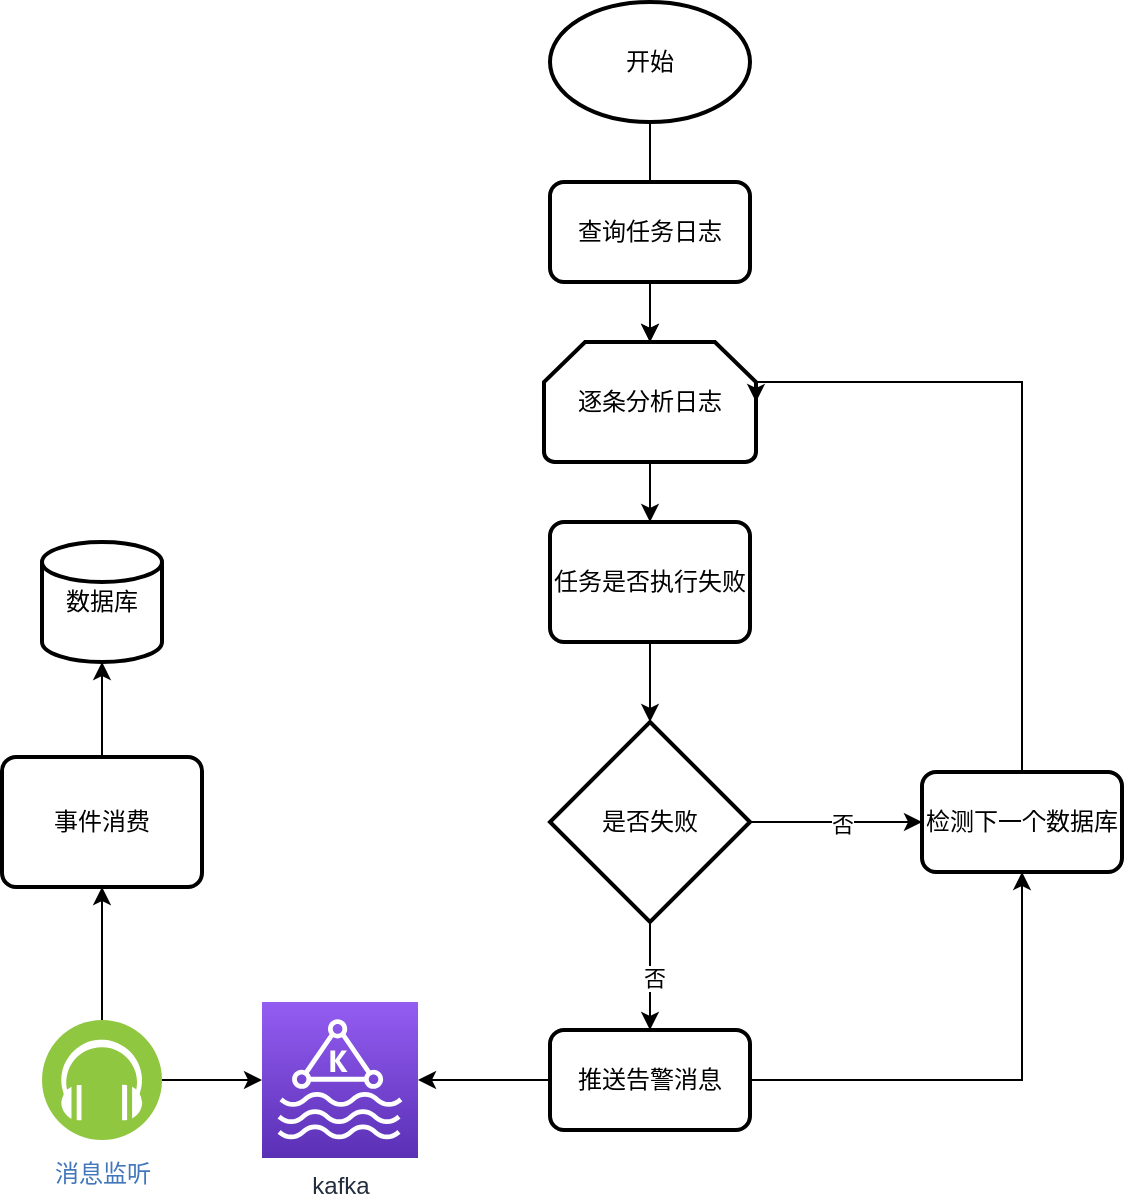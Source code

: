 <mxfile version="21.6.2" type="github">
  <diagram name="第 1 页" id="Oz-CG2tCobwfuHMmZEPt">
    <mxGraphModel dx="1354" dy="635" grid="1" gridSize="10" guides="1" tooltips="1" connect="1" arrows="1" fold="1" page="1" pageScale="1" pageWidth="827" pageHeight="1169" math="0" shadow="0">
      <root>
        <mxCell id="0" />
        <mxCell id="1" parent="0" />
        <mxCell id="PCJ60The2tIbL5omgllY-1" value="" style="edgeStyle=orthogonalEdgeStyle;rounded=0;orthogonalLoop=1;jettySize=auto;html=1;" edge="1" parent="1" source="PCJ60The2tIbL5omgllY-2" target="PCJ60The2tIbL5omgllY-6">
          <mxGeometry relative="1" as="geometry" />
        </mxCell>
        <mxCell id="PCJ60The2tIbL5omgllY-2" value="开始" style="strokeWidth=2;html=1;shape=mxgraph.flowchart.start_1;whiteSpace=wrap;" vertex="1" parent="1">
          <mxGeometry x="364" y="70" width="100" height="60" as="geometry" />
        </mxCell>
        <mxCell id="PCJ60The2tIbL5omgllY-3" value="" style="edgeStyle=orthogonalEdgeStyle;rounded=0;orthogonalLoop=1;jettySize=auto;html=1;" edge="1" parent="1" source="PCJ60The2tIbL5omgllY-4" target="PCJ60The2tIbL5omgllY-6">
          <mxGeometry relative="1" as="geometry" />
        </mxCell>
        <mxCell id="PCJ60The2tIbL5omgllY-4" value="查询任务日志" style="rounded=1;whiteSpace=wrap;html=1;absoluteArcSize=1;arcSize=14;strokeWidth=2;" vertex="1" parent="1">
          <mxGeometry x="364" y="160" width="100" height="50" as="geometry" />
        </mxCell>
        <mxCell id="PCJ60The2tIbL5omgllY-5" value="" style="edgeStyle=orthogonalEdgeStyle;rounded=0;orthogonalLoop=1;jettySize=auto;html=1;" edge="1" parent="1" source="PCJ60The2tIbL5omgllY-6" target="PCJ60The2tIbL5omgllY-8">
          <mxGeometry relative="1" as="geometry" />
        </mxCell>
        <mxCell id="PCJ60The2tIbL5omgllY-6" value="逐条分析日志" style="strokeWidth=2;html=1;shape=mxgraph.flowchart.loop_limit;whiteSpace=wrap;" vertex="1" parent="1">
          <mxGeometry x="361" y="240" width="106" height="60" as="geometry" />
        </mxCell>
        <mxCell id="PCJ60The2tIbL5omgllY-7" value="" style="edgeStyle=orthogonalEdgeStyle;rounded=0;orthogonalLoop=1;jettySize=auto;html=1;" edge="1" parent="1" source="PCJ60The2tIbL5omgllY-8" target="PCJ60The2tIbL5omgllY-12">
          <mxGeometry relative="1" as="geometry" />
        </mxCell>
        <mxCell id="PCJ60The2tIbL5omgllY-8" value="任务是否执行失败" style="rounded=1;whiteSpace=wrap;html=1;absoluteArcSize=1;arcSize=14;strokeWidth=2;" vertex="1" parent="1">
          <mxGeometry x="364" y="330" width="100" height="60" as="geometry" />
        </mxCell>
        <mxCell id="PCJ60The2tIbL5omgllY-9" value="" style="edgeStyle=orthogonalEdgeStyle;rounded=0;orthogonalLoop=1;jettySize=auto;html=1;" edge="1" parent="1" source="PCJ60The2tIbL5omgllY-12" target="PCJ60The2tIbL5omgllY-15">
          <mxGeometry relative="1" as="geometry" />
        </mxCell>
        <mxCell id="PCJ60The2tIbL5omgllY-10" value="否" style="edgeLabel;html=1;align=center;verticalAlign=middle;resizable=0;points=[];" vertex="1" connectable="0" parent="PCJ60The2tIbL5omgllY-9">
          <mxGeometry x="0.034" y="2" relative="1" as="geometry">
            <mxPoint as="offset" />
          </mxGeometry>
        </mxCell>
        <mxCell id="PCJ60The2tIbL5omgllY-11" value="" style="edgeStyle=orthogonalEdgeStyle;rounded=0;orthogonalLoop=1;jettySize=auto;html=1;" edge="1" parent="1" source="PCJ60The2tIbL5omgllY-12" target="PCJ60The2tIbL5omgllY-17">
          <mxGeometry relative="1" as="geometry" />
        </mxCell>
        <mxCell id="PCJ60The2tIbL5omgllY-25" value="否" style="edgeLabel;html=1;align=center;verticalAlign=middle;resizable=0;points=[];" vertex="1" connectable="0" parent="PCJ60The2tIbL5omgllY-11">
          <mxGeometry x="0.062" y="-1" relative="1" as="geometry">
            <mxPoint as="offset" />
          </mxGeometry>
        </mxCell>
        <mxCell id="PCJ60The2tIbL5omgllY-12" value="是否失败" style="strokeWidth=2;html=1;shape=mxgraph.flowchart.decision;whiteSpace=wrap;" vertex="1" parent="1">
          <mxGeometry x="364" y="430" width="100" height="100" as="geometry" />
        </mxCell>
        <mxCell id="PCJ60The2tIbL5omgllY-13" style="edgeStyle=orthogonalEdgeStyle;rounded=0;orthogonalLoop=1;jettySize=auto;html=1;entryX=0.5;entryY=1;entryDx=0;entryDy=0;" edge="1" parent="1" source="PCJ60The2tIbL5omgllY-15" target="PCJ60The2tIbL5omgllY-17">
          <mxGeometry relative="1" as="geometry" />
        </mxCell>
        <mxCell id="PCJ60The2tIbL5omgllY-14" value="" style="edgeStyle=orthogonalEdgeStyle;rounded=0;orthogonalLoop=1;jettySize=auto;html=1;" edge="1" parent="1" source="PCJ60The2tIbL5omgllY-15" target="PCJ60The2tIbL5omgllY-18">
          <mxGeometry relative="1" as="geometry" />
        </mxCell>
        <mxCell id="PCJ60The2tIbL5omgllY-15" value="推送告警消息" style="rounded=1;whiteSpace=wrap;html=1;absoluteArcSize=1;arcSize=14;strokeWidth=2;" vertex="1" parent="1">
          <mxGeometry x="364" y="584" width="100" height="50" as="geometry" />
        </mxCell>
        <mxCell id="PCJ60The2tIbL5omgllY-16" style="edgeStyle=orthogonalEdgeStyle;rounded=0;orthogonalLoop=1;jettySize=auto;html=1;entryX=1;entryY=0.5;entryDx=0;entryDy=0;entryPerimeter=0;" edge="1" parent="1" source="PCJ60The2tIbL5omgllY-17" target="PCJ60The2tIbL5omgllY-6">
          <mxGeometry relative="1" as="geometry">
            <Array as="points">
              <mxPoint x="600" y="260" />
            </Array>
          </mxGeometry>
        </mxCell>
        <mxCell id="PCJ60The2tIbL5omgllY-17" value="检测下一个数据库" style="rounded=1;whiteSpace=wrap;html=1;absoluteArcSize=1;arcSize=14;strokeWidth=2;" vertex="1" parent="1">
          <mxGeometry x="550" y="455" width="100" height="50" as="geometry" />
        </mxCell>
        <mxCell id="PCJ60The2tIbL5omgllY-18" value="kafka" style="sketch=0;points=[[0,0,0],[0.25,0,0],[0.5,0,0],[0.75,0,0],[1,0,0],[0,1,0],[0.25,1,0],[0.5,1,0],[0.75,1,0],[1,1,0],[0,0.25,0],[0,0.5,0],[0,0.75,0],[1,0.25,0],[1,0.5,0],[1,0.75,0]];outlineConnect=0;fontColor=#232F3E;gradientColor=#945DF2;gradientDirection=north;fillColor=#5A30B5;strokeColor=#ffffff;dashed=0;verticalLabelPosition=bottom;verticalAlign=top;align=center;html=1;fontSize=12;fontStyle=0;aspect=fixed;shape=mxgraph.aws4.resourceIcon;resIcon=mxgraph.aws4.managed_streaming_for_kafka;" vertex="1" parent="1">
          <mxGeometry x="220" y="570" width="78" height="78" as="geometry" />
        </mxCell>
        <mxCell id="PCJ60The2tIbL5omgllY-19" value="" style="edgeStyle=orthogonalEdgeStyle;rounded=0;orthogonalLoop=1;jettySize=auto;html=1;" edge="1" parent="1" source="PCJ60The2tIbL5omgllY-21" target="PCJ60The2tIbL5omgllY-18">
          <mxGeometry relative="1" as="geometry" />
        </mxCell>
        <mxCell id="PCJ60The2tIbL5omgllY-20" value="" style="edgeStyle=orthogonalEdgeStyle;rounded=0;orthogonalLoop=1;jettySize=auto;html=1;" edge="1" parent="1" source="PCJ60The2tIbL5omgllY-21" target="PCJ60The2tIbL5omgllY-23">
          <mxGeometry relative="1" as="geometry" />
        </mxCell>
        <mxCell id="PCJ60The2tIbL5omgllY-21" value="消息监听" style="image;aspect=fixed;perimeter=ellipsePerimeter;html=1;align=center;shadow=0;dashed=0;fontColor=#4277BB;labelBackgroundColor=default;fontSize=12;spacingTop=3;image=img/lib/ibm/blockchain/event_listener.svg;" vertex="1" parent="1">
          <mxGeometry x="110" y="579" width="60" height="60" as="geometry" />
        </mxCell>
        <mxCell id="PCJ60The2tIbL5omgllY-22" value="" style="edgeStyle=orthogonalEdgeStyle;rounded=0;orthogonalLoop=1;jettySize=auto;html=1;" edge="1" parent="1" source="PCJ60The2tIbL5omgllY-23" target="PCJ60The2tIbL5omgllY-24">
          <mxGeometry relative="1" as="geometry" />
        </mxCell>
        <mxCell id="PCJ60The2tIbL5omgllY-23" value="事件消费" style="rounded=1;whiteSpace=wrap;html=1;absoluteArcSize=1;arcSize=14;strokeWidth=2;" vertex="1" parent="1">
          <mxGeometry x="90" y="447.5" width="100" height="65" as="geometry" />
        </mxCell>
        <mxCell id="PCJ60The2tIbL5omgllY-24" value="数据库" style="strokeWidth=2;html=1;shape=mxgraph.flowchart.database;whiteSpace=wrap;" vertex="1" parent="1">
          <mxGeometry x="110" y="340" width="60" height="60" as="geometry" />
        </mxCell>
      </root>
    </mxGraphModel>
  </diagram>
</mxfile>
